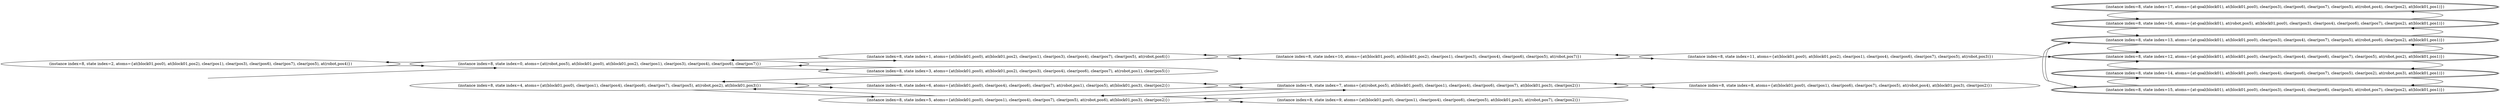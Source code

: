 digraph {
rankdir="LR"
s2[label="(instance index=8, state index=2, atoms={at(block01,pos0), at(block01,pos2), clear(pos1), clear(pos3), clear(pos6), clear(pos7), clear(pos5), at(robot,pos4)})"]
s3[label="(instance index=8, state index=3, atoms={at(block01,pos0), at(block01,pos2), clear(pos3), clear(pos4), clear(pos6), clear(pos7), at(robot,pos1), clear(pos5)})"]
s0[label="(instance index=8, state index=0, atoms={at(robot,pos5), at(block01,pos0), at(block01,pos2), clear(pos1), clear(pos3), clear(pos4), clear(pos6), clear(pos7)})"]
s4[label="(instance index=8, state index=4, atoms={at(block01,pos0), clear(pos1), clear(pos4), clear(pos6), clear(pos7), clear(pos5), at(robot,pos2), at(block01,pos3)})"]
s1[label="(instance index=8, state index=1, atoms={at(block01,pos0), at(block01,pos2), clear(pos1), clear(pos3), clear(pos4), clear(pos7), clear(pos5), at(robot,pos6)})"]
s6[label="(instance index=8, state index=6, atoms={at(block01,pos0), clear(pos4), clear(pos6), clear(pos7), at(robot,pos1), clear(pos5), at(block01,pos3), clear(pos2)})"]
s5[label="(instance index=8, state index=5, atoms={at(block01,pos0), clear(pos1), clear(pos4), clear(pos7), clear(pos5), at(robot,pos6), at(block01,pos3), clear(pos2)})"]
s10[label="(instance index=8, state index=10, atoms={at(block01,pos0), at(block01,pos2), clear(pos1), clear(pos3), clear(pos4), clear(pos6), clear(pos5), at(robot,pos7)})"]
s7[label="(instance index=8, state index=7, atoms={at(robot,pos5), at(block01,pos0), clear(pos1), clear(pos4), clear(pos6), clear(pos7), at(block01,pos3), clear(pos2)})"]
s9[label="(instance index=8, state index=9, atoms={at(block01,pos0), clear(pos1), clear(pos4), clear(pos6), clear(pos5), at(block01,pos3), at(robot,pos7), clear(pos2)})"]
s11[label="(instance index=8, state index=11, atoms={at(block01,pos0), at(block01,pos2), clear(pos1), clear(pos4), clear(pos6), clear(pos7), clear(pos5), at(robot,pos3)})"]
s8[label="(instance index=8, state index=8, atoms={at(block01,pos0), clear(pos1), clear(pos6), clear(pos7), clear(pos5), at(robot,pos4), at(block01,pos3), clear(pos2)})"]
s12[peripheries=2,label="(instance index=8, state index=12, atoms={at-goal(block01), at(block01,pos0), clear(pos3), clear(pos4), clear(pos6), clear(pos7), clear(pos5), at(robot,pos2), at(block01,pos1)})"]
s13[peripheries=2,label="(instance index=8, state index=13, atoms={at-goal(block01), at(block01,pos0), clear(pos3), clear(pos4), clear(pos7), clear(pos5), at(robot,pos6), clear(pos2), at(block01,pos1)})"]
s14[peripheries=2,label="(instance index=8, state index=14, atoms={at-goal(block01), at(block01,pos0), clear(pos4), clear(pos6), clear(pos7), clear(pos5), clear(pos2), at(robot,pos3), at(block01,pos1)})"]
s15[peripheries=2,label="(instance index=8, state index=15, atoms={at-goal(block01), at(block01,pos0), clear(pos3), clear(pos4), clear(pos6), clear(pos5), at(robot,pos7), clear(pos2), at(block01,pos1)})"]
s16[peripheries=2,label="(instance index=8, state index=16, atoms={at-goal(block01), at(robot,pos5), at(block01,pos0), clear(pos3), clear(pos4), clear(pos6), clear(pos7), clear(pos2), at(block01,pos1)})"]
s17[peripheries=2,label="(instance index=8, state index=17, atoms={at-goal(block01), at(block01,pos0), clear(pos3), clear(pos6), clear(pos7), clear(pos5), at(robot,pos4), clear(pos2), at(block01,pos1)})"]
Dangling [ label = "", style = invis ]
{ rank = same; Dangling }
Dangling -> s0
{ rank = same; s0}
{ rank = same; s0,s4}
{ rank = same; s1,s6,s5}
{ rank = same; s10,s7,s9}
{ rank = same; s11,s8}
{ rank = same; s12,s13,s14,s15,s16,s17}
{
s2->s0
s3->s4
s3->s0
}
{
s0->s3
s0->s2
s0->s1
s4->s6
s4->s5
}
{
s1->s10
s1->s0
s6->s7
s6->s4
s5->s7
s5->s4
s5->s9
}
{
s10->s11
s10->s1
s7->s6
s7->s5
s7->s8
s9->s5
}
{
s11->s12
s11->s10
s8->s7
}
{
s12->s14
s12->s13
s13->s15
s13->s12
s13->s16
s14->s15
s14->s12
s15->s14
s15->s13
s16->s13
s16->s17
s17->s16
}
}
